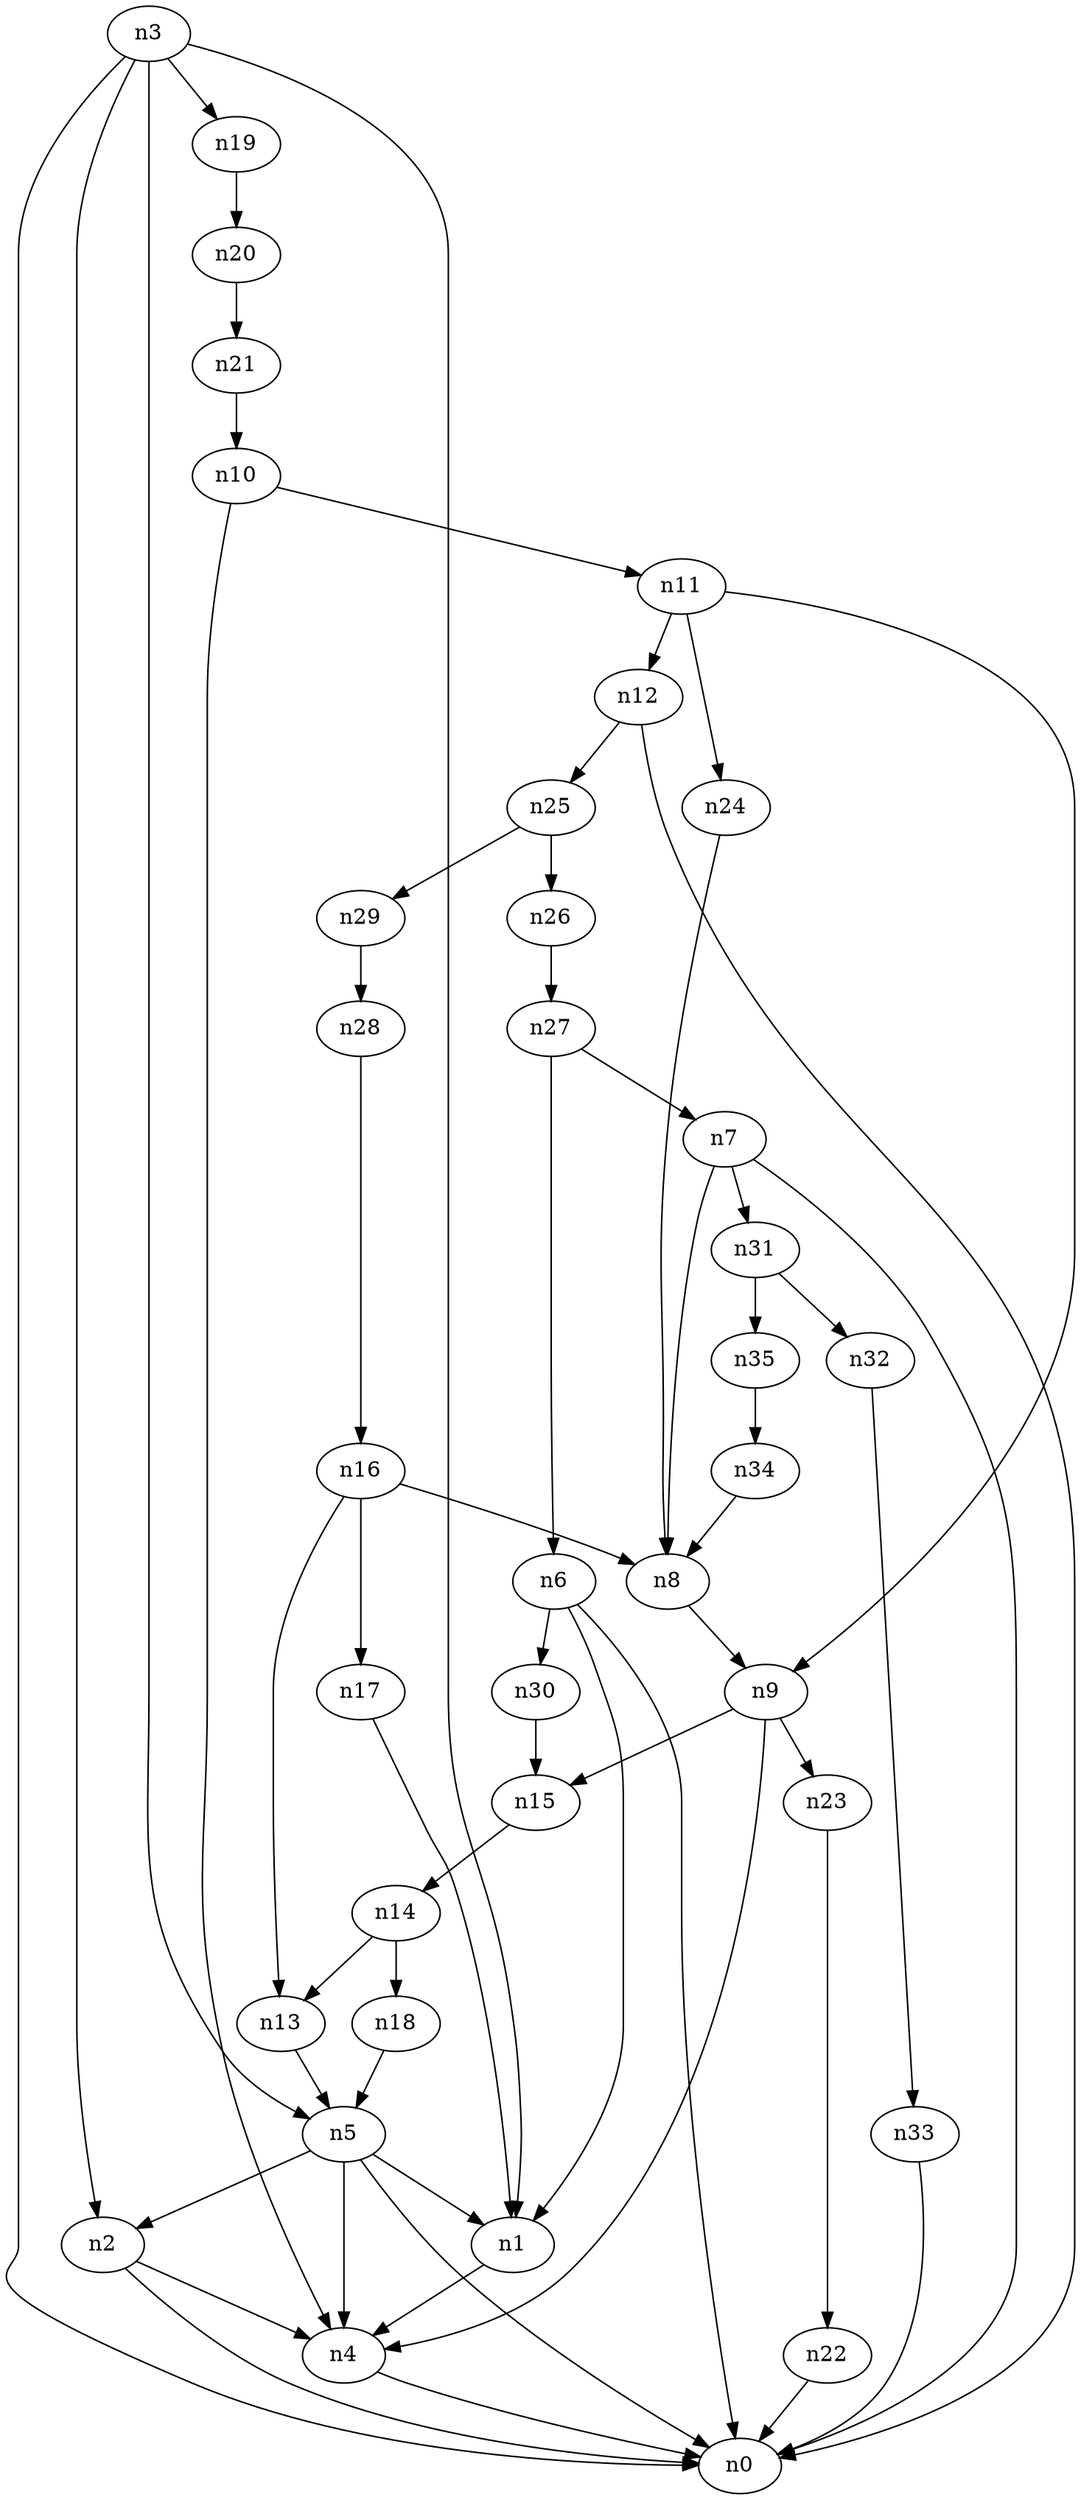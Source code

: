 digraph G {
	n1 -> n4	 [_graphml_id=e4];
	n2 -> n0	 [_graphml_id=e22];
	n2 -> n4	 [_graphml_id=e7];
	n3 -> n0	 [_graphml_id=e0];
	n3 -> n1	 [_graphml_id=e3];
	n3 -> n2	 [_graphml_id=e6];
	n3 -> n5	 [_graphml_id=e12];
	n3 -> n19	 [_graphml_id=e32];
	n4 -> n0	 [_graphml_id=e1];
	n5 -> n0	 [_graphml_id=e2];
	n5 -> n1	 [_graphml_id=e5];
	n5 -> n2	 [_graphml_id=e8];
	n5 -> n4	 [_graphml_id=e11];
	n6 -> n0	 [_graphml_id=e10];
	n6 -> n1	 [_graphml_id=e9];
	n6 -> n30	 [_graphml_id=e50];
	n7 -> n0	 [_graphml_id=e13];
	n7 -> n8	 [_graphml_id=e14];
	n7 -> n31	 [_graphml_id=e52];
	n8 -> n9	 [_graphml_id=e15];
	n9 -> n4	 [_graphml_id=e16];
	n9 -> n15	 [_graphml_id=e26];
	n9 -> n23	 [_graphml_id=e38];
	n10 -> n4	 [_graphml_id=e17];
	n10 -> n11	 [_graphml_id=e18];
	n11 -> n9	 [_graphml_id=e19];
	n11 -> n12	 [_graphml_id=e20];
	n11 -> n24	 [_graphml_id=e39];
	n12 -> n0	 [_graphml_id=e21];
	n12 -> n25	 [_graphml_id=e42];
	n13 -> n5	 [_graphml_id=e23];
	n14 -> n13	 [_graphml_id=e24];
	n14 -> n18	 [_graphml_id=e31];
	n15 -> n14	 [_graphml_id=e25];
	n16 -> n8	 [_graphml_id=e27];
	n16 -> n13	 [_graphml_id=e41];
	n16 -> n17	 [_graphml_id=e28];
	n17 -> n1	 [_graphml_id=e29];
	n18 -> n5	 [_graphml_id=e30];
	n19 -> n20	 [_graphml_id=e33];
	n20 -> n21	 [_graphml_id=e34];
	n21 -> n10	 [_graphml_id=e35];
	n22 -> n0	 [_graphml_id=e36];
	n23 -> n22	 [_graphml_id=e37];
	n24 -> n8	 [_graphml_id=e40];
	n25 -> n26	 [_graphml_id=e43];
	n25 -> n29	 [_graphml_id=e48];
	n26 -> n27	 [_graphml_id=e44];
	n27 -> n6	 [_graphml_id=e51];
	n27 -> n7	 [_graphml_id=e45];
	n28 -> n16	 [_graphml_id=e46];
	n29 -> n28	 [_graphml_id=e47];
	n30 -> n15	 [_graphml_id=e49];
	n31 -> n32	 [_graphml_id=e53];
	n31 -> n35	 [_graphml_id=e58];
	n32 -> n33	 [_graphml_id=e54];
	n33 -> n0	 [_graphml_id=e55];
	n34 -> n8	 [_graphml_id=e56];
	n35 -> n34	 [_graphml_id=e57];
}
